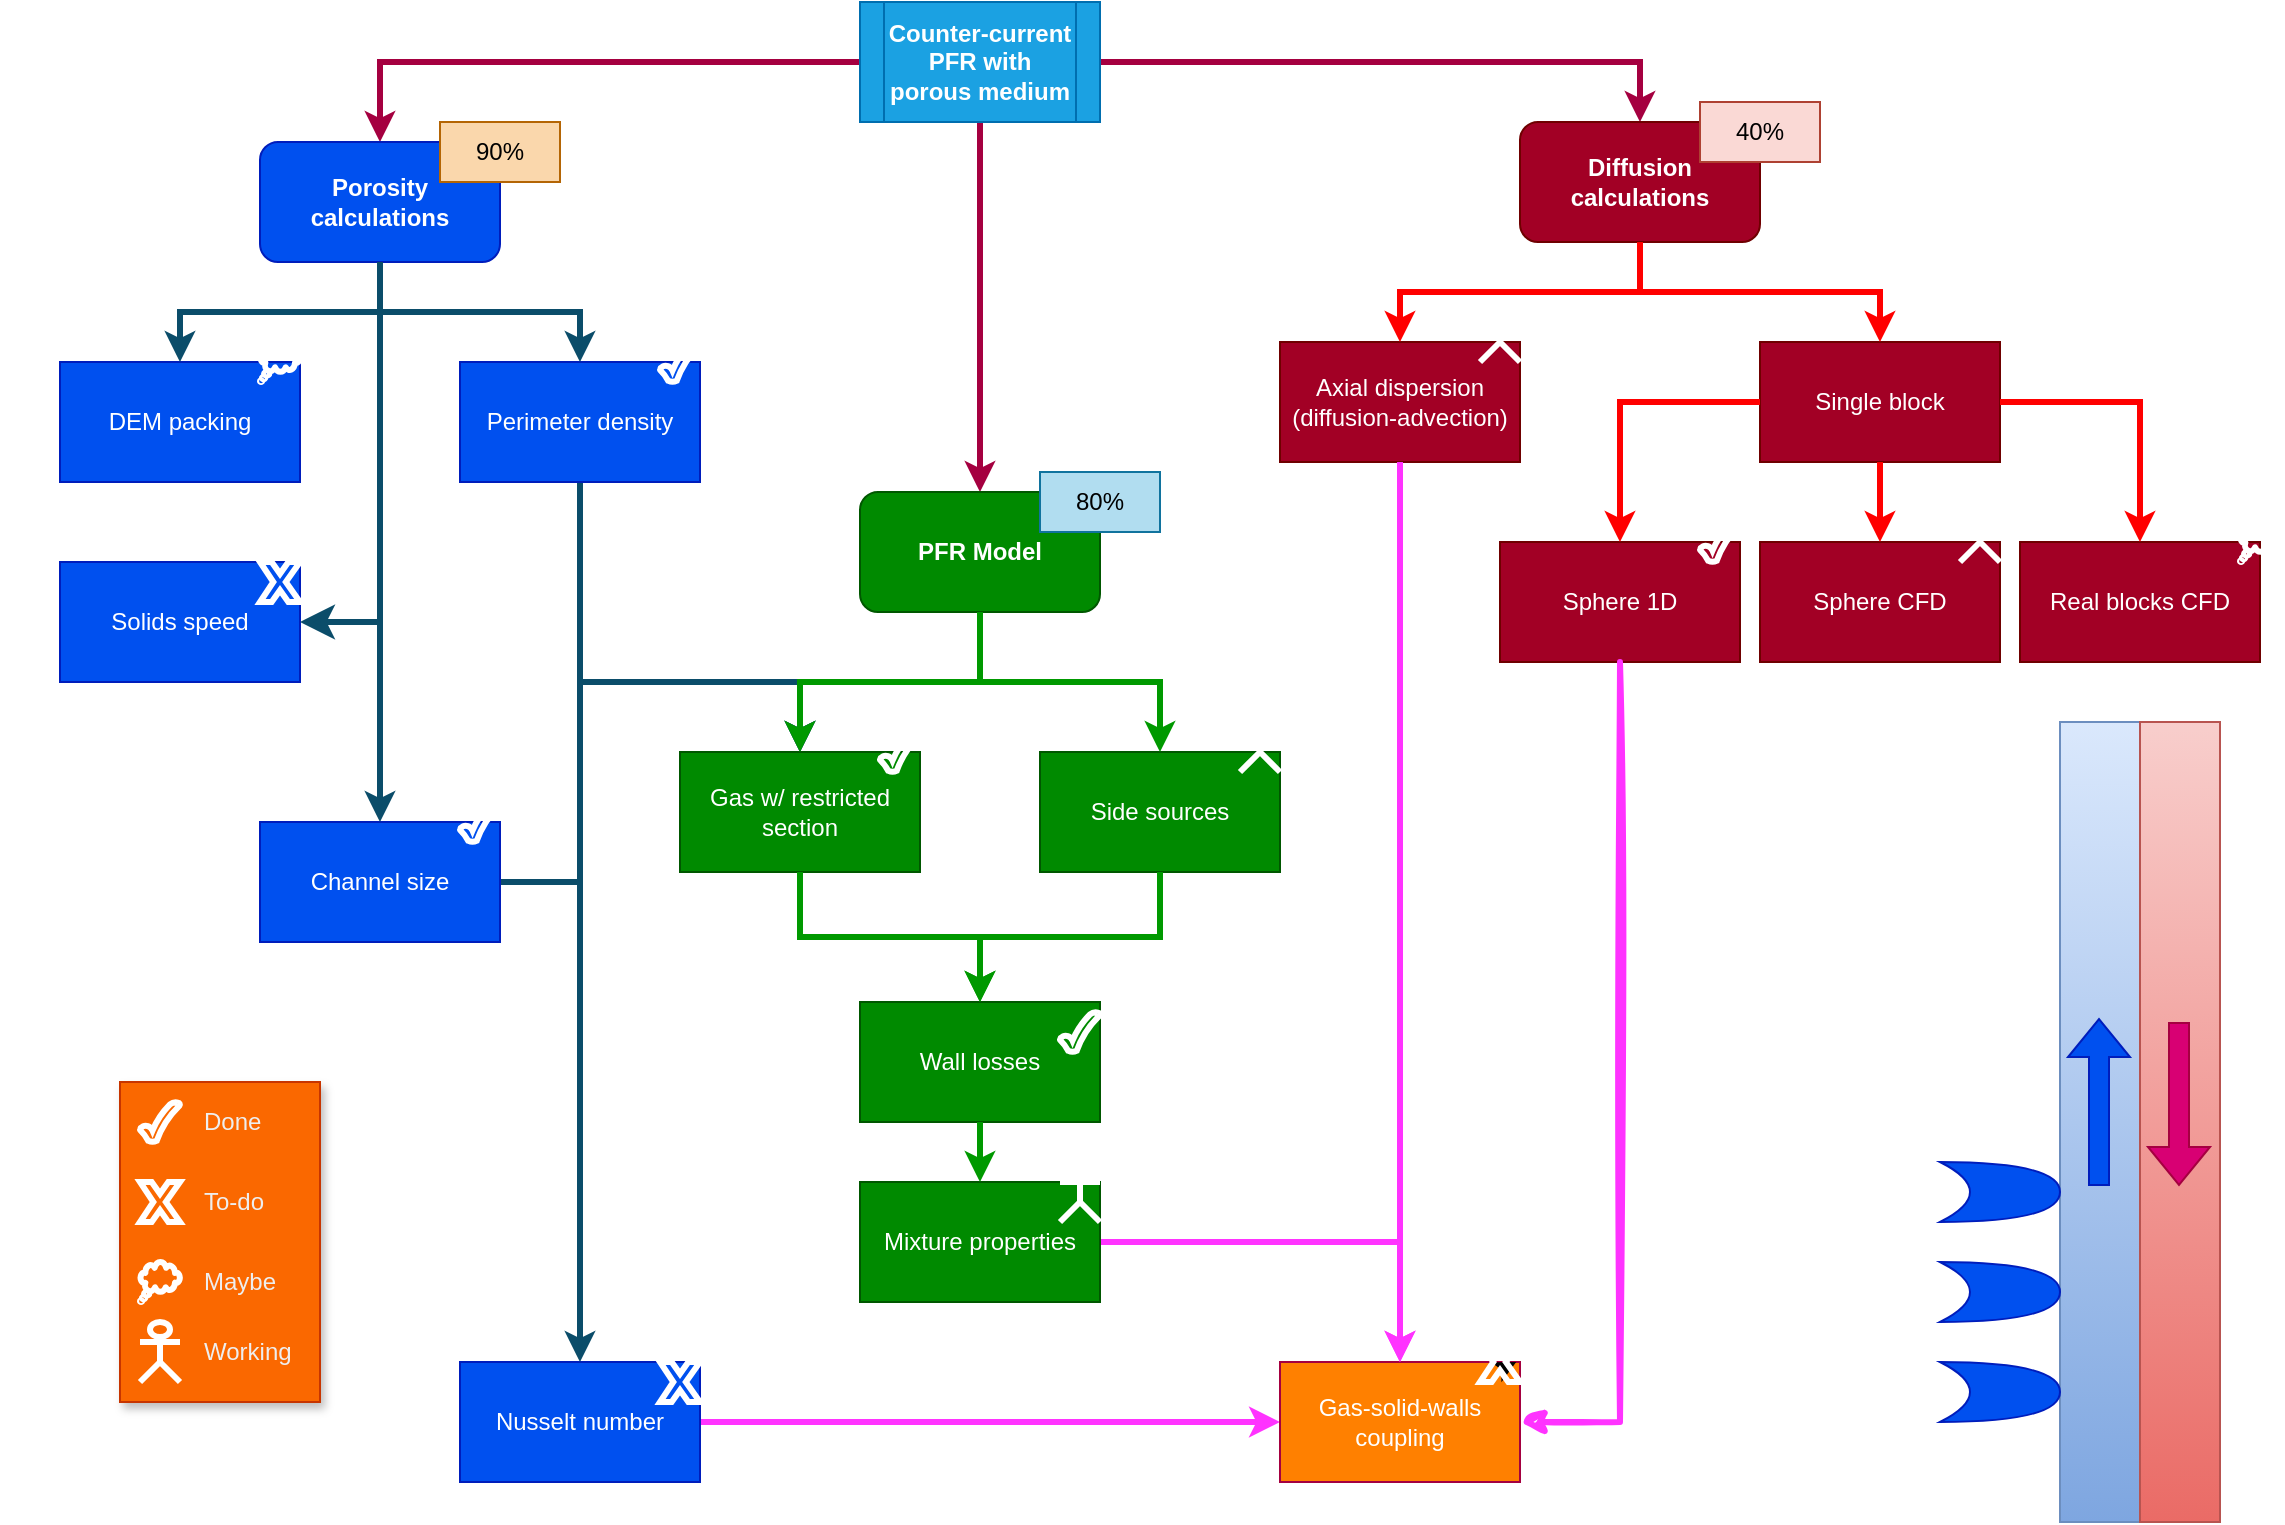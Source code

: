 <mxfile version="22.1.3" type="github">
  <diagram name="Page-1" id="57xh4eG6djv1m6ambgIB">
    <mxGraphModel dx="1434" dy="750" grid="1" gridSize="10" guides="1" tooltips="1" connect="1" arrows="1" fold="1" page="1" pageScale="1" pageWidth="1169" pageHeight="827" background="#FFFFFF" math="0" shadow="0">
      <root>
        <mxCell id="0" />
        <mxCell id="1" parent="0" />
        <mxCell id="1J0d0uqA-YPfGlHW_XvP-28" style="edgeStyle=orthogonalEdgeStyle;rounded=0;orthogonalLoop=1;jettySize=auto;html=1;entryX=0.5;entryY=0;entryDx=0;entryDy=0;strokeColor=#A50040;strokeWidth=3;fillColor=#d80073;" parent="1" source="1J0d0uqA-YPfGlHW_XvP-27" target="1J0d0uqA-YPfGlHW_XvP-1" edge="1">
          <mxGeometry relative="1" as="geometry" />
        </mxCell>
        <mxCell id="1J0d0uqA-YPfGlHW_XvP-29" style="edgeStyle=orthogonalEdgeStyle;rounded=0;orthogonalLoop=1;jettySize=auto;html=1;entryX=0.5;entryY=0;entryDx=0;entryDy=0;strokeColor=#A50040;strokeWidth=3;fillColor=#d80073;" parent="1" source="1J0d0uqA-YPfGlHW_XvP-27" target="1J0d0uqA-YPfGlHW_XvP-16" edge="1">
          <mxGeometry relative="1" as="geometry" />
        </mxCell>
        <mxCell id="1J0d0uqA-YPfGlHW_XvP-31" style="edgeStyle=orthogonalEdgeStyle;rounded=0;orthogonalLoop=1;jettySize=auto;html=1;entryX=0.5;entryY=0;entryDx=0;entryDy=0;strokeColor=#A50040;strokeWidth=3;fillColor=#d80073;" parent="1" source="1J0d0uqA-YPfGlHW_XvP-27" target="1J0d0uqA-YPfGlHW_XvP-30" edge="1">
          <mxGeometry relative="1" as="geometry" />
        </mxCell>
        <mxCell id="1J0d0uqA-YPfGlHW_XvP-27" value="Counter-current PFR with porous medium" style="shape=process;whiteSpace=wrap;html=1;backgroundOutline=1;fontStyle=1;fillColor=#1ba1e2;fontColor=#ffffff;strokeColor=#006EAF;" parent="1" vertex="1">
          <mxGeometry x="440" y="20" width="120" height="60" as="geometry" />
        </mxCell>
        <mxCell id="1J0d0uqA-YPfGlHW_XvP-34" value="" style="group" parent="1" connectable="0" vertex="1">
          <mxGeometry x="650" y="80" width="500" height="270" as="geometry" />
        </mxCell>
        <mxCell id="1J0d0uqA-YPfGlHW_XvP-16" value="&lt;b&gt;Diffusion calculations&lt;/b&gt;" style="rounded=1;whiteSpace=wrap;html=1;strokeColor=#6F0000;fontColor=#ffffff;fillColor=#a20025;" parent="1J0d0uqA-YPfGlHW_XvP-34" vertex="1">
          <mxGeometry x="120" width="120" height="60" as="geometry" />
        </mxCell>
        <mxCell id="1J0d0uqA-YPfGlHW_XvP-17" value="Axial dispersion&lt;br&gt;(diffusion-advection)" style="rounded=0;whiteSpace=wrap;html=1;strokeColor=#6F0000;fontColor=#ffffff;fillColor=#a20025;" parent="1J0d0uqA-YPfGlHW_XvP-34" vertex="1">
          <mxGeometry y="110" width="120" height="60" as="geometry" />
        </mxCell>
        <mxCell id="1J0d0uqA-YPfGlHW_XvP-18" value="Single block" style="rounded=0;whiteSpace=wrap;html=1;strokeColor=#6F0000;fontColor=#ffffff;fillColor=#a20025;" parent="1J0d0uqA-YPfGlHW_XvP-34" vertex="1">
          <mxGeometry x="240" y="110" width="120" height="60" as="geometry" />
        </mxCell>
        <mxCell id="1J0d0uqA-YPfGlHW_XvP-19" value="Sphere 1D" style="rounded=0;whiteSpace=wrap;html=1;strokeColor=#6F0000;fontColor=#ffffff;fillColor=#a20025;" parent="1J0d0uqA-YPfGlHW_XvP-34" vertex="1">
          <mxGeometry x="110" y="210" width="120" height="60" as="geometry" />
        </mxCell>
        <mxCell id="1J0d0uqA-YPfGlHW_XvP-20" value="Sphere CFD" style="rounded=0;whiteSpace=wrap;html=1;strokeColor=#6F0000;fontColor=#ffffff;fillColor=#a20025;" parent="1J0d0uqA-YPfGlHW_XvP-34" vertex="1">
          <mxGeometry x="240" y="210" width="120" height="60" as="geometry" />
        </mxCell>
        <mxCell id="1J0d0uqA-YPfGlHW_XvP-21" value="Real blocks CFD" style="rounded=0;whiteSpace=wrap;html=1;strokeColor=#6F0000;fontColor=#ffffff;fillColor=#a20025;" parent="1J0d0uqA-YPfGlHW_XvP-34" vertex="1">
          <mxGeometry x="370" y="210" width="120" height="60" as="geometry" />
        </mxCell>
        <mxCell id="1J0d0uqA-YPfGlHW_XvP-26" style="edgeStyle=orthogonalEdgeStyle;rounded=0;orthogonalLoop=1;jettySize=auto;html=1;strokeColor=#FF0000;strokeWidth=3;" parent="1J0d0uqA-YPfGlHW_XvP-34" source="1J0d0uqA-YPfGlHW_XvP-16" target="1J0d0uqA-YPfGlHW_XvP-17" edge="1">
          <mxGeometry relative="1" as="geometry" />
        </mxCell>
        <mxCell id="1J0d0uqA-YPfGlHW_XvP-25" style="edgeStyle=orthogonalEdgeStyle;rounded=0;orthogonalLoop=1;jettySize=auto;html=1;strokeColor=#FF0000;strokeWidth=3;" parent="1J0d0uqA-YPfGlHW_XvP-34" source="1J0d0uqA-YPfGlHW_XvP-16" target="1J0d0uqA-YPfGlHW_XvP-18" edge="1">
          <mxGeometry relative="1" as="geometry" />
        </mxCell>
        <mxCell id="1J0d0uqA-YPfGlHW_XvP-22" style="edgeStyle=orthogonalEdgeStyle;rounded=0;orthogonalLoop=1;jettySize=auto;html=1;entryX=0.5;entryY=0;entryDx=0;entryDy=0;strokeColor=#FF0000;strokeWidth=3;" parent="1J0d0uqA-YPfGlHW_XvP-34" source="1J0d0uqA-YPfGlHW_XvP-18" target="1J0d0uqA-YPfGlHW_XvP-19" edge="1">
          <mxGeometry relative="1" as="geometry" />
        </mxCell>
        <mxCell id="1J0d0uqA-YPfGlHW_XvP-23" style="edgeStyle=orthogonalEdgeStyle;rounded=0;orthogonalLoop=1;jettySize=auto;html=1;entryX=0.5;entryY=0;entryDx=0;entryDy=0;strokeColor=#FF0000;strokeWidth=3;" parent="1J0d0uqA-YPfGlHW_XvP-34" source="1J0d0uqA-YPfGlHW_XvP-18" target="1J0d0uqA-YPfGlHW_XvP-20" edge="1">
          <mxGeometry relative="1" as="geometry" />
        </mxCell>
        <mxCell id="1J0d0uqA-YPfGlHW_XvP-24" style="edgeStyle=orthogonalEdgeStyle;rounded=0;orthogonalLoop=1;jettySize=auto;html=1;entryX=0.5;entryY=0;entryDx=0;entryDy=0;strokeColor=#FF0000;strokeWidth=3;" parent="1J0d0uqA-YPfGlHW_XvP-34" source="1J0d0uqA-YPfGlHW_XvP-18" target="1J0d0uqA-YPfGlHW_XvP-21" edge="1">
          <mxGeometry relative="1" as="geometry" />
        </mxCell>
        <mxCell id="1J0d0uqA-YPfGlHW_XvP-65" value="" style="whiteSpace=wrap;html=1;shape=mxgraph.basic.cloud_callout;strokeColor=#FFFFFF;fontColor=#EEEEEE;fillColor=none;strokeWidth=3;" parent="1J0d0uqA-YPfGlHW_XvP-34" vertex="1">
          <mxGeometry x="480" y="200" width="20" height="20" as="geometry" />
        </mxCell>
        <mxCell id="1J0d0uqA-YPfGlHW_XvP-66" value="" style="verticalLabelPosition=bottom;verticalAlign=top;html=1;shape=mxgraph.basic.tick;strokeColor=#FFFFFF;fontColor=#EEEEEE;fillColor=none;strokeWidth=3;" parent="1J0d0uqA-YPfGlHW_XvP-34" vertex="1">
          <mxGeometry x="210" y="200" width="20" height="20" as="geometry" />
        </mxCell>
        <mxCell id="1J0d0uqA-YPfGlHW_XvP-71" value="" style="shape=umlActor;verticalLabelPosition=bottom;verticalAlign=top;outlineConnect=0;strokeColor=#FFFFFF;fontColor=#EEEEEE;fillColor=none;strokeWidth=3;html=1;" parent="1J0d0uqA-YPfGlHW_XvP-34" vertex="1">
          <mxGeometry x="100" y="90" width="20" height="30" as="geometry" />
        </mxCell>
        <mxCell id="1J0d0uqA-YPfGlHW_XvP-73" value="" style="shape=umlActor;verticalLabelPosition=bottom;verticalAlign=top;outlineConnect=0;strokeColor=#FFFFFF;fontColor=#EEEEEE;fillColor=none;strokeWidth=3;html=1;" parent="1J0d0uqA-YPfGlHW_XvP-34" vertex="1">
          <mxGeometry x="340" y="190" width="20" height="30" as="geometry" />
        </mxCell>
        <mxCell id="1J0d0uqA-YPfGlHW_XvP-89" value="40%" style="text;html=1;strokeColor=#ae4132;fillColor=#fad9d5;align=center;verticalAlign=middle;whiteSpace=wrap;rounded=0;" parent="1J0d0uqA-YPfGlHW_XvP-34" vertex="1">
          <mxGeometry x="210" y="-10" width="60" height="30" as="geometry" />
        </mxCell>
        <mxCell id="1J0d0uqA-YPfGlHW_XvP-36" style="edgeStyle=orthogonalEdgeStyle;rounded=0;orthogonalLoop=1;jettySize=auto;html=1;exitX=1;exitY=0.5;exitDx=0;exitDy=0;strokeColor=#0B4D6A;strokeWidth=3;jumpStyle=arc;jumpSize=15;" parent="1" source="1J0d0uqA-YPfGlHW_XvP-11" target="1J0d0uqA-YPfGlHW_XvP-33" edge="1">
          <mxGeometry relative="1" as="geometry">
            <Array as="points">
              <mxPoint x="300" y="460" />
              <mxPoint x="300" y="360" />
              <mxPoint x="410" y="360" />
            </Array>
          </mxGeometry>
        </mxCell>
        <mxCell id="1J0d0uqA-YPfGlHW_XvP-52" style="edgeStyle=orthogonalEdgeStyle;rounded=0;orthogonalLoop=1;jettySize=auto;html=1;strokeColor=#FF33FF;strokeWidth=3;" parent="1" source="1J0d0uqA-YPfGlHW_XvP-10" target="1J0d0uqA-YPfGlHW_XvP-42" edge="1">
          <mxGeometry relative="1" as="geometry" />
        </mxCell>
        <mxCell id="1J0d0uqA-YPfGlHW_XvP-10" value="Nusselt number" style="rounded=0;whiteSpace=wrap;html=1;strokeColor=#001DBC;fontColor=#ffffff;fillColor=#0050ef;labelBackgroundColor=none;" parent="1" vertex="1">
          <mxGeometry x="240" y="700" width="120" height="60" as="geometry" />
        </mxCell>
        <mxCell id="1J0d0uqA-YPfGlHW_XvP-13" style="edgeStyle=orthogonalEdgeStyle;rounded=0;orthogonalLoop=1;jettySize=auto;html=1;exitX=1;exitY=0.5;exitDx=0;exitDy=0;strokeColor=#0B4D6A;fontColor=default;labelBackgroundColor=none;strokeWidth=3;jumpStyle=none;" parent="1" source="1J0d0uqA-YPfGlHW_XvP-11" target="1J0d0uqA-YPfGlHW_XvP-10" edge="1">
          <mxGeometry relative="1" as="geometry">
            <Array as="points">
              <mxPoint x="300" y="460" />
            </Array>
          </mxGeometry>
        </mxCell>
        <mxCell id="1J0d0uqA-YPfGlHW_XvP-37" style="edgeStyle=orthogonalEdgeStyle;rounded=0;orthogonalLoop=1;jettySize=auto;html=1;strokeColor=#0B4D6A;strokeWidth=3;jumpStyle=arc;exitX=0.5;exitY=1;exitDx=0;exitDy=0;jumpSize=15;" parent="1" source="1J0d0uqA-YPfGlHW_XvP-14" target="1J0d0uqA-YPfGlHW_XvP-33" edge="1">
          <mxGeometry relative="1" as="geometry">
            <mxPoint x="190" y="350" as="sourcePoint" />
            <mxPoint x="260" y="420" as="targetPoint" />
            <Array as="points">
              <mxPoint x="300" y="360" />
              <mxPoint x="410" y="360" />
            </Array>
          </mxGeometry>
        </mxCell>
        <mxCell id="1J0d0uqA-YPfGlHW_XvP-42" value="Gas-solid-walls coupling" style="rounded=0;whiteSpace=wrap;html=1;strokeColor=#A50040;fontColor=#ffffff;fillColor=#FF8000;" parent="1" vertex="1">
          <mxGeometry x="650" y="700" width="120" height="60" as="geometry" />
        </mxCell>
        <mxCell id="1J0d0uqA-YPfGlHW_XvP-44" style="edgeStyle=orthogonalEdgeStyle;rounded=0;orthogonalLoop=1;jettySize=auto;html=1;exitX=0.5;exitY=1;exitDx=0;exitDy=0;strokeColor=#FF33FF;strokeWidth=3;" parent="1" source="1J0d0uqA-YPfGlHW_XvP-17" target="1J0d0uqA-YPfGlHW_XvP-42" edge="1">
          <mxGeometry relative="1" as="geometry" />
        </mxCell>
        <mxCell id="1J0d0uqA-YPfGlHW_XvP-53" value="" style="group" parent="1" connectable="0" vertex="1">
          <mxGeometry x="10" y="90" width="380" height="200" as="geometry" />
        </mxCell>
        <mxCell id="1J0d0uqA-YPfGlHW_XvP-50" value="DEM packing" style="rounded=0;whiteSpace=wrap;html=1;strokeColor=#001DBC;fontColor=#ffffff;fillColor=#0050ef;" parent="1J0d0uqA-YPfGlHW_XvP-53" vertex="1">
          <mxGeometry x="30" y="110" width="120" height="60" as="geometry" />
        </mxCell>
        <mxCell id="1J0d0uqA-YPfGlHW_XvP-51" style="edgeStyle=orthogonalEdgeStyle;rounded=0;orthogonalLoop=1;jettySize=auto;html=1;strokeColor=#0B4D6A;strokeWidth=3;exitX=0.5;exitY=1;exitDx=0;exitDy=0;" parent="1J0d0uqA-YPfGlHW_XvP-53" source="1J0d0uqA-YPfGlHW_XvP-1" target="1J0d0uqA-YPfGlHW_XvP-50" edge="1">
          <mxGeometry relative="1" as="geometry" />
        </mxCell>
        <mxCell id="1J0d0uqA-YPfGlHW_XvP-1" value="Porosity calculations" style="rounded=1;whiteSpace=wrap;html=1;labelBackgroundColor=none;fillColor=#0050ef;strokeColor=#001DBC;fontColor=#ffffff;fontStyle=1" parent="1J0d0uqA-YPfGlHW_XvP-53" vertex="1">
          <mxGeometry x="130" width="120" height="60" as="geometry" />
        </mxCell>
        <mxCell id="1J0d0uqA-YPfGlHW_XvP-14" value="&lt;span style=&quot;font-weight: normal;&quot;&gt;Perimeter density&lt;/span&gt;" style="rounded=0;whiteSpace=wrap;html=1;strokeColor=#001DBC;fontColor=#ffffff;fillColor=#0050ef;labelBackgroundColor=none;fontStyle=1" parent="1J0d0uqA-YPfGlHW_XvP-53" vertex="1">
          <mxGeometry x="230" y="110" width="120" height="60" as="geometry" />
        </mxCell>
        <mxCell id="1J0d0uqA-YPfGlHW_XvP-15" style="edgeStyle=orthogonalEdgeStyle;rounded=0;orthogonalLoop=1;jettySize=auto;html=1;strokeColor=#0B4D6A;fontColor=default;labelBackgroundColor=none;strokeWidth=3;" parent="1J0d0uqA-YPfGlHW_XvP-53" source="1J0d0uqA-YPfGlHW_XvP-1" target="1J0d0uqA-YPfGlHW_XvP-14" edge="1">
          <mxGeometry relative="1" as="geometry" />
        </mxCell>
        <mxCell id="1J0d0uqA-YPfGlHW_XvP-59" value="" style="verticalLabelPosition=bottom;verticalAlign=top;html=1;shape=mxgraph.basic.tick;strokeColor=#FFFFFF;fontColor=#EEEEEE;fillColor=none;strokeWidth=3;" parent="1J0d0uqA-YPfGlHW_XvP-53" vertex="1">
          <mxGeometry x="330" y="100" width="20" height="20" as="geometry" />
        </mxCell>
        <mxCell id="1J0d0uqA-YPfGlHW_XvP-62" value="" style="whiteSpace=wrap;html=1;shape=mxgraph.basic.cloud_callout;strokeColor=#FFFFFF;fontColor=#EEEEEE;fillColor=none;strokeWidth=3;" parent="1J0d0uqA-YPfGlHW_XvP-53" vertex="1">
          <mxGeometry x="130" y="100" width="20" height="20" as="geometry" />
        </mxCell>
        <mxCell id="1J0d0uqA-YPfGlHW_XvP-87" value="90%" style="text;html=1;strokeColor=#b46504;fillColor=#fad7ac;align=center;verticalAlign=middle;whiteSpace=wrap;rounded=0;" parent="1J0d0uqA-YPfGlHW_XvP-53" vertex="1">
          <mxGeometry x="220" y="-10" width="60" height="30" as="geometry" />
        </mxCell>
        <mxCell id="1J0d0uqA-YPfGlHW_XvP-54" value="" style="group" parent="1" connectable="0" vertex="1">
          <mxGeometry x="350" y="265" width="300" height="330" as="geometry" />
        </mxCell>
        <mxCell id="1J0d0uqA-YPfGlHW_XvP-30" value="PFR Model" style="rounded=1;whiteSpace=wrap;html=1;fontStyle=1;fillColor=#008a00;fontColor=#ffffff;strokeColor=#005700;" parent="1J0d0uqA-YPfGlHW_XvP-54" vertex="1">
          <mxGeometry x="90" width="120" height="60" as="geometry" />
        </mxCell>
        <mxCell id="1J0d0uqA-YPfGlHW_XvP-33" value="Gas w/ restricted section" style="rounded=0;whiteSpace=wrap;html=1;fillColor=#008a00;fontColor=#ffffff;strokeColor=#005700;" parent="1J0d0uqA-YPfGlHW_XvP-54" vertex="1">
          <mxGeometry y="130" width="120" height="60" as="geometry" />
        </mxCell>
        <mxCell id="1J0d0uqA-YPfGlHW_XvP-40" value="Wall losses" style="rounded=0;whiteSpace=wrap;html=1;strokeColor=#005700;fontColor=#ffffff;fillColor=#008a00;" parent="1J0d0uqA-YPfGlHW_XvP-54" vertex="1">
          <mxGeometry x="90" y="255" width="120" height="60" as="geometry" />
        </mxCell>
        <mxCell id="1J0d0uqA-YPfGlHW_XvP-47" value="Side sources" style="rounded=0;whiteSpace=wrap;html=1;strokeColor=#005700;fontColor=#ffffff;fillColor=#008a00;" parent="1J0d0uqA-YPfGlHW_XvP-54" vertex="1">
          <mxGeometry x="180" y="130" width="120" height="60" as="geometry" />
        </mxCell>
        <mxCell id="1J0d0uqA-YPfGlHW_XvP-38" style="edgeStyle=orthogonalEdgeStyle;rounded=0;orthogonalLoop=1;jettySize=auto;html=1;exitX=0.5;exitY=1;exitDx=0;exitDy=0;entryX=0.5;entryY=0;entryDx=0;entryDy=0;strokeColor=#009900;strokeWidth=3;" parent="1J0d0uqA-YPfGlHW_XvP-54" source="1J0d0uqA-YPfGlHW_XvP-30" target="1J0d0uqA-YPfGlHW_XvP-33" edge="1">
          <mxGeometry relative="1" as="geometry" />
        </mxCell>
        <mxCell id="1J0d0uqA-YPfGlHW_XvP-41" style="edgeStyle=orthogonalEdgeStyle;rounded=0;orthogonalLoop=1;jettySize=auto;html=1;exitX=0.5;exitY=1;exitDx=0;exitDy=0;strokeColor=#009900;strokeWidth=3;" parent="1J0d0uqA-YPfGlHW_XvP-54" source="1J0d0uqA-YPfGlHW_XvP-33" target="1J0d0uqA-YPfGlHW_XvP-40" edge="1">
          <mxGeometry relative="1" as="geometry" />
        </mxCell>
        <mxCell id="1J0d0uqA-YPfGlHW_XvP-48" style="edgeStyle=orthogonalEdgeStyle;rounded=0;orthogonalLoop=1;jettySize=auto;html=1;entryX=0.5;entryY=0;entryDx=0;entryDy=0;strokeColor=#009900;strokeWidth=3;" parent="1J0d0uqA-YPfGlHW_XvP-54" source="1J0d0uqA-YPfGlHW_XvP-30" target="1J0d0uqA-YPfGlHW_XvP-47" edge="1">
          <mxGeometry relative="1" as="geometry" />
        </mxCell>
        <mxCell id="1J0d0uqA-YPfGlHW_XvP-49" style="edgeStyle=orthogonalEdgeStyle;rounded=0;orthogonalLoop=1;jettySize=auto;html=1;strokeColor=#009900;strokeWidth=3;" parent="1J0d0uqA-YPfGlHW_XvP-54" source="1J0d0uqA-YPfGlHW_XvP-47" target="1J0d0uqA-YPfGlHW_XvP-40" edge="1">
          <mxGeometry relative="1" as="geometry" />
        </mxCell>
        <mxCell id="1J0d0uqA-YPfGlHW_XvP-63" value="" style="verticalLabelPosition=bottom;verticalAlign=top;html=1;shape=mxgraph.basic.tick;strokeColor=#FFFFFF;fontColor=#EEEEEE;fillColor=none;strokeWidth=3;" parent="1J0d0uqA-YPfGlHW_XvP-54" vertex="1">
          <mxGeometry x="100" y="120" width="20" height="20" as="geometry" />
        </mxCell>
        <mxCell id="1J0d0uqA-YPfGlHW_XvP-64" value="" style="verticalLabelPosition=bottom;verticalAlign=top;html=1;shape=mxgraph.basic.tick;strokeColor=#FFFFFF;fontColor=#EEEEEE;fillColor=none;strokeWidth=3;" parent="1J0d0uqA-YPfGlHW_XvP-54" vertex="1">
          <mxGeometry x="190" y="260" width="20" height="20" as="geometry" />
        </mxCell>
        <mxCell id="1J0d0uqA-YPfGlHW_XvP-72" value="" style="shape=umlActor;verticalLabelPosition=bottom;verticalAlign=top;outlineConnect=0;strokeColor=#FFFFFF;fontColor=#EEEEEE;fillColor=none;strokeWidth=3;html=1;" parent="1J0d0uqA-YPfGlHW_XvP-54" vertex="1">
          <mxGeometry x="280" y="110" width="20" height="30" as="geometry" />
        </mxCell>
        <mxCell id="1J0d0uqA-YPfGlHW_XvP-88" value="80%" style="text;html=1;strokeColor=#10739e;fillColor=#b1ddf0;align=center;verticalAlign=middle;whiteSpace=wrap;rounded=0;" parent="1J0d0uqA-YPfGlHW_XvP-54" vertex="1">
          <mxGeometry x="180" y="-10" width="60" height="30" as="geometry" />
        </mxCell>
        <mxCell id="1J0d0uqA-YPfGlHW_XvP-11" value="&lt;span style=&quot;font-weight: normal;&quot;&gt;Channel size&lt;/span&gt;" style="rounded=0;whiteSpace=wrap;html=1;strokeColor=#001DBC;fontColor=#ffffff;fillColor=#0050ef;labelBackgroundColor=none;fontStyle=1" parent="1" vertex="1">
          <mxGeometry x="140" y="430" width="120" height="60" as="geometry" />
        </mxCell>
        <mxCell id="1J0d0uqA-YPfGlHW_XvP-12" style="edgeStyle=orthogonalEdgeStyle;rounded=0;orthogonalLoop=1;jettySize=auto;html=1;exitX=0.5;exitY=1;exitDx=0;exitDy=0;entryX=0.5;entryY=0;entryDx=0;entryDy=0;strokeColor=#0B4D6A;fontColor=default;labelBackgroundColor=none;strokeWidth=3;" parent="1" source="1J0d0uqA-YPfGlHW_XvP-1" target="1J0d0uqA-YPfGlHW_XvP-11" edge="1">
          <mxGeometry relative="1" as="geometry" />
        </mxCell>
        <mxCell id="1J0d0uqA-YPfGlHW_XvP-60" value="" style="verticalLabelPosition=bottom;verticalAlign=top;html=1;shape=mxgraph.basic.tick;strokeColor=#FFFFFF;fontColor=#EEEEEE;fillColor=none;strokeWidth=3;" parent="1" vertex="1">
          <mxGeometry x="240" y="420" width="20" height="20" as="geometry" />
        </mxCell>
        <mxCell id="1J0d0uqA-YPfGlHW_XvP-75" value="" style="verticalLabelPosition=bottom;verticalAlign=top;html=1;shape=mxgraph.basic.x;strokeColor=#FFFFFF;fontColor=#EEEEEE;fillColor=none;strokeWidth=3;" parent="1" vertex="1">
          <mxGeometry x="340" y="700" width="20" height="20" as="geometry" />
        </mxCell>
        <mxCell id="H_eJjG2zJfM0rDSaVh23-5" style="edgeStyle=none;curved=1;rounded=0;orthogonalLoop=1;jettySize=auto;html=1;exitX=0.5;exitY=0.71;exitDx=0;exitDy=0;exitPerimeter=0;fontSize=12;startSize=8;endSize=8;" parent="1" source="1J0d0uqA-YPfGlHW_XvP-77" target="1J0d0uqA-YPfGlHW_XvP-42" edge="1">
          <mxGeometry relative="1" as="geometry" />
        </mxCell>
        <mxCell id="1J0d0uqA-YPfGlHW_XvP-77" value="" style="verticalLabelPosition=bottom;verticalAlign=top;html=1;shape=mxgraph.basic.x;strokeColor=#FFFFFF;fontColor=#EEEEEE;fillColor=none;strokeWidth=3;" parent="1" vertex="1">
          <mxGeometry x="750" y="690" width="20" height="20" as="geometry" />
        </mxCell>
        <mxCell id="1J0d0uqA-YPfGlHW_XvP-86" value="" style="group;fillColor=#fa6800;fontColor=#000000;strokeColor=#C73500;perimeterSpacing=0;shadow=1;perimeter=rectanglePerimeter;rounded=0;glass=0;spacingTop=0;spacingLeft=0;" parent="1" connectable="0" vertex="1">
          <mxGeometry x="70" y="560" width="100" height="160" as="geometry" />
        </mxCell>
        <mxCell id="1J0d0uqA-YPfGlHW_XvP-55" value="" style="verticalLabelPosition=bottom;verticalAlign=top;html=1;shape=mxgraph.basic.x;strokeColor=#FFFFFF;fontColor=#EEEEEE;fillColor=none;strokeWidth=3;" parent="1J0d0uqA-YPfGlHW_XvP-86" vertex="1">
          <mxGeometry x="10" y="50" width="20" height="20" as="geometry" />
        </mxCell>
        <mxCell id="1J0d0uqA-YPfGlHW_XvP-57" value="" style="verticalLabelPosition=bottom;verticalAlign=top;html=1;shape=mxgraph.basic.tick;strokeColor=#FFFFFF;fontColor=#EEEEEE;fillColor=none;strokeWidth=3;" parent="1J0d0uqA-YPfGlHW_XvP-86" vertex="1">
          <mxGeometry x="10" y="10" width="20" height="20" as="geometry" />
        </mxCell>
        <mxCell id="1J0d0uqA-YPfGlHW_XvP-61" value="" style="whiteSpace=wrap;html=1;shape=mxgraph.basic.cloud_callout;strokeColor=#FFFFFF;fontColor=#EEEEEE;fillColor=none;strokeWidth=3;" parent="1J0d0uqA-YPfGlHW_XvP-86" vertex="1">
          <mxGeometry x="10" y="90" width="20" height="20" as="geometry" />
        </mxCell>
        <mxCell id="1J0d0uqA-YPfGlHW_XvP-70" value="" style="shape=umlActor;verticalLabelPosition=bottom;verticalAlign=top;outlineConnect=0;strokeColor=#FFFFFF;fontColor=#EEEEEE;fillColor=none;strokeWidth=3;html=1;" parent="1J0d0uqA-YPfGlHW_XvP-86" vertex="1">
          <mxGeometry x="10" y="120" width="20" height="30" as="geometry" />
        </mxCell>
        <mxCell id="1J0d0uqA-YPfGlHW_XvP-82" value="Done" style="text;html=1;strokeColor=none;fillColor=none;align=left;verticalAlign=middle;whiteSpace=wrap;rounded=0;fontColor=#EEEEEE;" parent="1J0d0uqA-YPfGlHW_XvP-86" vertex="1">
          <mxGeometry x="40" y="5" width="60" height="30" as="geometry" />
        </mxCell>
        <mxCell id="1J0d0uqA-YPfGlHW_XvP-83" value="To-do" style="text;html=1;strokeColor=none;fillColor=none;align=left;verticalAlign=middle;whiteSpace=wrap;rounded=0;fontColor=#EEEEEE;" parent="1J0d0uqA-YPfGlHW_XvP-86" vertex="1">
          <mxGeometry x="40" y="45" width="60" height="30" as="geometry" />
        </mxCell>
        <mxCell id="1J0d0uqA-YPfGlHW_XvP-84" value="Maybe" style="text;html=1;strokeColor=none;fillColor=none;align=left;verticalAlign=middle;whiteSpace=wrap;rounded=0;fontColor=#EEEEEE;" parent="1J0d0uqA-YPfGlHW_XvP-86" vertex="1">
          <mxGeometry x="40" y="85" width="60" height="30" as="geometry" />
        </mxCell>
        <mxCell id="1J0d0uqA-YPfGlHW_XvP-85" value="Working" style="text;html=1;strokeColor=none;fillColor=none;align=left;verticalAlign=middle;whiteSpace=wrap;rounded=0;fontColor=#EEEEEE;" parent="1J0d0uqA-YPfGlHW_XvP-86" vertex="1">
          <mxGeometry x="40" y="120" width="60" height="30" as="geometry" />
        </mxCell>
        <mxCell id="1J0d0uqA-YPfGlHW_XvP-97" value="" style="group" parent="1" connectable="0" vertex="1">
          <mxGeometry x="980" y="380" width="140" height="400" as="geometry" />
        </mxCell>
        <mxCell id="1J0d0uqA-YPfGlHW_XvP-90" value="" style="rounded=0;whiteSpace=wrap;html=1;strokeColor=#6c8ebf;fillColor=#dae8fc;gradientColor=#7ea6e0;" parent="1J0d0uqA-YPfGlHW_XvP-97" vertex="1">
          <mxGeometry x="60" width="40" height="400" as="geometry" />
        </mxCell>
        <mxCell id="1J0d0uqA-YPfGlHW_XvP-91" value="" style="rounded=0;whiteSpace=wrap;html=1;strokeColor=#b85450;fillColor=#f8cecc;gradientColor=#ea6b66;" parent="1J0d0uqA-YPfGlHW_XvP-97" vertex="1">
          <mxGeometry x="100" width="40" height="400" as="geometry" />
        </mxCell>
        <mxCell id="1J0d0uqA-YPfGlHW_XvP-92" value="" style="shape=flexArrow;endArrow=classic;html=1;rounded=0;strokeColor=#001DBC;fillColor=#0050ef;" parent="1J0d0uqA-YPfGlHW_XvP-97" edge="1">
          <mxGeometry width="50" height="50" relative="1" as="geometry">
            <mxPoint x="79.5" y="232" as="sourcePoint" />
            <mxPoint x="79.5" y="148" as="targetPoint" />
          </mxGeometry>
        </mxCell>
        <mxCell id="1J0d0uqA-YPfGlHW_XvP-93" value="" style="shape=flexArrow;endArrow=classic;html=1;rounded=0;strokeColor=#A50040;fillColor=#d80073;" parent="1J0d0uqA-YPfGlHW_XvP-97" edge="1">
          <mxGeometry width="50" height="50" relative="1" as="geometry">
            <mxPoint x="119.5" y="150" as="sourcePoint" />
            <mxPoint x="119.5" y="232" as="targetPoint" />
          </mxGeometry>
        </mxCell>
        <mxCell id="1J0d0uqA-YPfGlHW_XvP-94" value="" style="shape=xor;whiteSpace=wrap;html=1;strokeColor=#001DBC;fontColor=#ffffff;fillColor=#0050ef;" parent="1J0d0uqA-YPfGlHW_XvP-97" vertex="1">
          <mxGeometry y="270" width="60" height="30" as="geometry" />
        </mxCell>
        <mxCell id="1J0d0uqA-YPfGlHW_XvP-95" value="" style="shape=xor;whiteSpace=wrap;html=1;strokeColor=#001DBC;fontColor=#ffffff;fillColor=#0050ef;" parent="1J0d0uqA-YPfGlHW_XvP-97" vertex="1">
          <mxGeometry y="220" width="60" height="30" as="geometry" />
        </mxCell>
        <mxCell id="1J0d0uqA-YPfGlHW_XvP-96" value="" style="shape=xor;whiteSpace=wrap;html=1;strokeColor=#001DBC;fontColor=#ffffff;fillColor=#0050ef;" parent="1J0d0uqA-YPfGlHW_XvP-97" vertex="1">
          <mxGeometry y="320" width="60" height="30" as="geometry" />
        </mxCell>
        <mxCell id="1J0d0uqA-YPfGlHW_XvP-98" value="&lt;span style=&quot;font-weight: normal;&quot;&gt;Solids speed&lt;/span&gt;" style="rounded=0;whiteSpace=wrap;html=1;strokeColor=#001DBC;fontColor=#ffffff;fillColor=#0050ef;labelBackgroundColor=none;fontStyle=1" parent="1" vertex="1">
          <mxGeometry x="40" y="300" width="120" height="60" as="geometry" />
        </mxCell>
        <mxCell id="1J0d0uqA-YPfGlHW_XvP-101" style="edgeStyle=orthogonalEdgeStyle;rounded=0;orthogonalLoop=1;jettySize=auto;html=1;entryX=0.5;entryY=0;entryDx=0;entryDy=0;strokeColor=#FF33FF;strokeWidth=3;" parent="1" source="1J0d0uqA-YPfGlHW_XvP-99" target="1J0d0uqA-YPfGlHW_XvP-42" edge="1">
          <mxGeometry relative="1" as="geometry" />
        </mxCell>
        <mxCell id="1J0d0uqA-YPfGlHW_XvP-99" value="Mixture properties" style="rounded=0;whiteSpace=wrap;html=1;strokeColor=#005700;fontColor=#ffffff;fillColor=#008a00;" parent="1" vertex="1">
          <mxGeometry x="440" y="610" width="120" height="60" as="geometry" />
        </mxCell>
        <mxCell id="1J0d0uqA-YPfGlHW_XvP-100" style="edgeStyle=orthogonalEdgeStyle;rounded=0;orthogonalLoop=1;jettySize=auto;html=1;strokeColor=#009900;strokeWidth=3;" parent="1" source="1J0d0uqA-YPfGlHW_XvP-40" target="1J0d0uqA-YPfGlHW_XvP-99" edge="1">
          <mxGeometry relative="1" as="geometry" />
        </mxCell>
        <mxCell id="H_eJjG2zJfM0rDSaVh23-3" style="edgeStyle=orthogonalEdgeStyle;rounded=0;orthogonalLoop=1;jettySize=auto;html=1;entryX=1;entryY=0.5;entryDx=0;entryDy=0;fontSize=12;startSize=8;endSize=8;strokeWidth=3;strokeColor=#0B4D6A;" parent="1" source="1J0d0uqA-YPfGlHW_XvP-1" target="1J0d0uqA-YPfGlHW_XvP-98" edge="1">
          <mxGeometry relative="1" as="geometry" />
        </mxCell>
        <mxCell id="H_eJjG2zJfM0rDSaVh23-4" value="" style="verticalLabelPosition=bottom;verticalAlign=top;html=1;shape=mxgraph.basic.x;strokeColor=#FFFFFF;fontColor=#EEEEEE;fillColor=none;strokeWidth=3;" parent="1" vertex="1">
          <mxGeometry x="140" y="300" width="20" height="20" as="geometry" />
        </mxCell>
        <mxCell id="H_eJjG2zJfM0rDSaVh23-8" value="" style="shape=umlActor;verticalLabelPosition=bottom;verticalAlign=top;outlineConnect=0;strokeColor=#FFFFFF;fontColor=#EEEEEE;fillColor=none;strokeWidth=3;html=1;" parent="1" vertex="1">
          <mxGeometry x="540" y="600" width="20" height="30" as="geometry" />
        </mxCell>
        <mxCell id="b2rPSLeaXXJIEqbNyhAO-1" style="edgeStyle=orthogonalEdgeStyle;rounded=0;sketch=1;hachureGap=4;jiggle=2;curveFitting=1;orthogonalLoop=1;jettySize=auto;html=1;entryX=1;entryY=0.5;entryDx=0;entryDy=0;fontFamily=Architects Daughter;fontSource=https%3A%2F%2Ffonts.googleapis.com%2Fcss%3Ffamily%3DArchitects%2BDaughter;fontSize=16;strokeWidth=3;strokeColor=#FF33FF;" parent="1" source="1J0d0uqA-YPfGlHW_XvP-19" target="1J0d0uqA-YPfGlHW_XvP-42" edge="1">
          <mxGeometry relative="1" as="geometry" />
        </mxCell>
      </root>
    </mxGraphModel>
  </diagram>
</mxfile>
